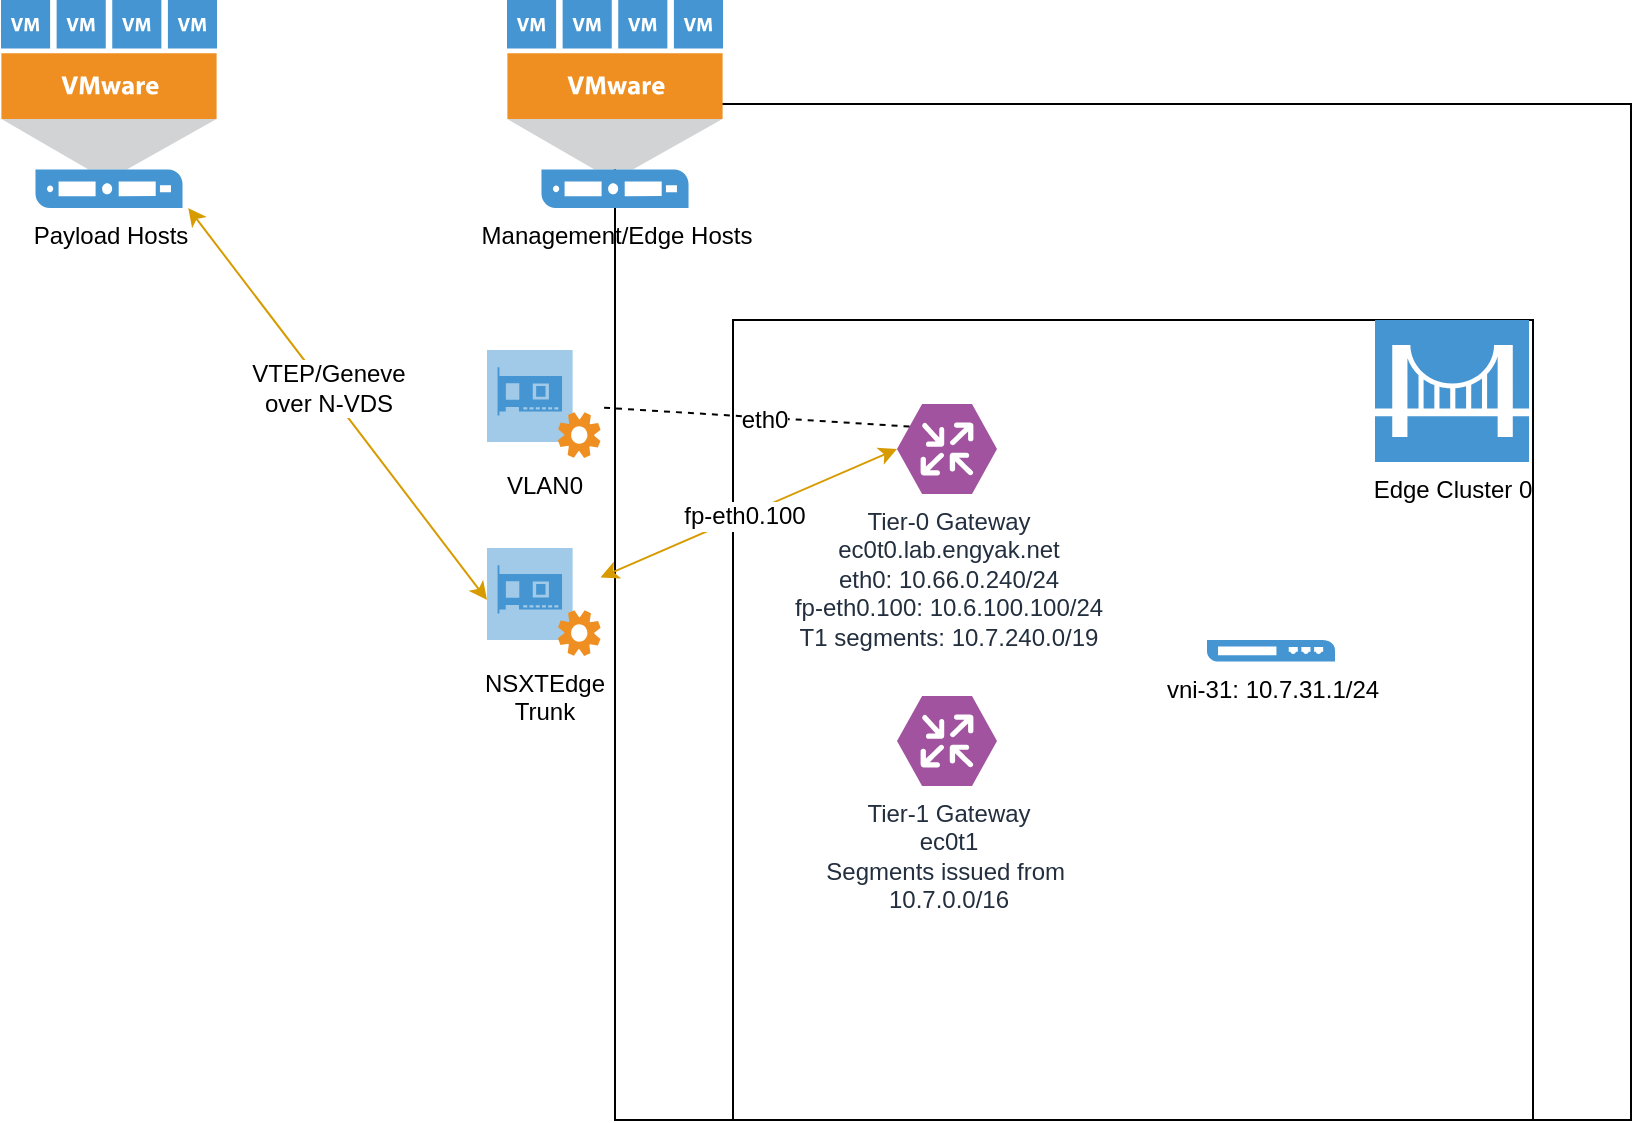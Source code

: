 <mxfile version="12.0.0" type="github" pages="1"><diagram id="FNIcR9fjBC2Dy_3v2Vb6" name="Page-1"><mxGraphModel dx="2574" dy="1372" grid="1" gridSize="10" guides="1" tooltips="1" connect="1" arrows="1" fold="1" page="1" pageScale="1" pageWidth="1700" pageHeight="1100" math="0" shadow="0"><root><mxCell id="0"/><mxCell id="1" parent="0"/><mxCell id="_JCobZhkBYtW35_uWFu--4" value="" style="whiteSpace=wrap;html=1;aspect=fixed;" vertex="1" parent="1"><mxGeometry x="329.5" y="73" width="508" height="508" as="geometry"/></mxCell><mxCell id="_JCobZhkBYtW35_uWFu--1" value="Payload Hosts" style="pointerEvents=1;shadow=0;dashed=0;html=1;strokeColor=none;fillColor=#4495D1;labelPosition=center;verticalLabelPosition=bottom;verticalAlign=top;align=center;outlineConnect=0;shape=mxgraph.veeam.vmware_host;" vertex="1" parent="1"><mxGeometry x="22.5" y="21" width="108" height="104" as="geometry"/></mxCell><mxCell id="_JCobZhkBYtW35_uWFu--3" value="Management/Edge Hosts" style="pointerEvents=1;shadow=0;dashed=0;html=1;strokeColor=none;fillColor=#4495D1;labelPosition=center;verticalLabelPosition=bottom;verticalAlign=top;align=center;outlineConnect=0;shape=mxgraph.veeam.vmware_host;" vertex="1" parent="1"><mxGeometry x="275.5" y="21" width="108" height="104" as="geometry"/></mxCell><mxCell id="_JCobZhkBYtW35_uWFu--5" value="VLAN0" style="pointerEvents=1;shadow=0;dashed=0;html=1;strokeColor=none;fillColor=#4495D1;labelPosition=center;verticalLabelPosition=bottom;verticalAlign=top;align=center;outlineConnect=0;shape=mxgraph.veeam.2d.service_vnic;" vertex="1" parent="1"><mxGeometry x="265.5" y="196" width="56.8" height="54" as="geometry"/></mxCell><mxCell id="_JCobZhkBYtW35_uWFu--6" value="NSXTEdge&lt;br&gt;Trunk" style="pointerEvents=1;shadow=0;dashed=0;html=1;strokeColor=none;fillColor=#4495D1;labelPosition=center;verticalLabelPosition=bottom;verticalAlign=top;align=center;outlineConnect=0;shape=mxgraph.veeam.2d.service_vnic;" vertex="1" parent="1"><mxGeometry x="265.5" y="295" width="56.8" height="54" as="geometry"/></mxCell><mxCell id="_JCobZhkBYtW35_uWFu--7" value="" style="whiteSpace=wrap;html=1;aspect=fixed;" vertex="1" parent="1"><mxGeometry x="388.5" y="181" width="400" height="400" as="geometry"/></mxCell><mxCell id="_JCobZhkBYtW35_uWFu--8" value="Edge Cluster 0" style="pointerEvents=1;shadow=0;dashed=0;html=1;strokeColor=none;fillColor=#4495D1;labelPosition=center;verticalLabelPosition=bottom;verticalAlign=top;align=center;outlineConnect=0;shape=mxgraph.veeam.2d.cloud_gateway;" vertex="1" parent="1"><mxGeometry x="709.5" y="181" width="77" height="71" as="geometry"/></mxCell><mxCell id="_JCobZhkBYtW35_uWFu--9" value="vni-31: 10.7.31.1/24" style="pointerEvents=1;shadow=0;dashed=0;html=1;strokeColor=none;fillColor=#4495D1;labelPosition=center;verticalLabelPosition=bottom;verticalAlign=top;align=center;outlineConnect=0;shape=mxgraph.veeam.2d.switch;" vertex="1" parent="1"><mxGeometry x="625.5" y="341" width="64" height="10.8" as="geometry"/></mxCell><mxCell id="_JCobZhkBYtW35_uWFu--13" value="&lt;span style=&quot;color: rgb(35 , 47 , 62)&quot;&gt;Tier-0 Gateway&lt;/span&gt;&lt;br style=&quot;color: rgb(35 , 47 , 62)&quot;&gt;&lt;span style=&quot;color: rgb(35 , 47 , 62)&quot;&gt;ec0t0.lab.engyak.net&lt;/span&gt;&lt;br style=&quot;color: rgb(35 , 47 , 62)&quot;&gt;&lt;span style=&quot;color: rgb(35 , 47 , 62)&quot;&gt;eth0: 10.66.0.240/24&lt;/span&gt;&lt;br style=&quot;color: rgb(35 , 47 , 62)&quot;&gt;&lt;span style=&quot;color: rgb(35 , 47 , 62)&quot;&gt;fp-eth0.100: 10.6.100.100/24&lt;/span&gt;&lt;br style=&quot;color: rgb(35 , 47 , 62)&quot;&gt;&lt;span style=&quot;color: rgb(35 , 47 , 62)&quot;&gt;T1 segments: 10.7.240.0/19&lt;/span&gt;" style="verticalLabelPosition=bottom;html=1;fillColor=#A153A0;verticalAlign=top;pointerEvents=1;align=center;points=[[0.25,0,0],[0.5,0,0],[0.75,0,0],[1,0.5,0],[0.75,1,0],[0.5,1,0],[0.25,1,0],[0,0.5,0],[0.125,0.25,0],[0.125,0.75,0],[0.875,0.25,0],[0.875,0.75,0]];shape=mxgraph.cisco_safe.design.router;" vertex="1" parent="1"><mxGeometry x="470.5" y="223" width="50" height="45" as="geometry"/></mxCell><mxCell id="_JCobZhkBYtW35_uWFu--16" value="&lt;span style=&quot;color: rgb(35 , 47 , 62)&quot;&gt;Tier-1 Gateway&lt;/span&gt;&lt;br style=&quot;color: rgb(35 , 47 , 62)&quot;&gt;&lt;span style=&quot;color: rgb(35 , 47 , 62)&quot;&gt;ec0t1&lt;/span&gt;&lt;br style=&quot;color: rgb(35 , 47 , 62)&quot;&gt;&lt;span style=&quot;color: rgb(35 , 47 , 62)&quot;&gt;Segments issued from&amp;nbsp;&lt;/span&gt;&lt;br style=&quot;color: rgb(35 , 47 , 62)&quot;&gt;&lt;span style=&quot;color: rgb(35 , 47 , 62)&quot;&gt;10.7.0.0/16&lt;/span&gt;" style="verticalLabelPosition=bottom;html=1;fillColor=#A153A0;verticalAlign=top;pointerEvents=1;align=center;points=[[0.25,0,0],[0.5,0,0],[0.75,0,0],[1,0.5,0],[0.75,1,0],[0.5,1,0],[0.25,1,0],[0,0.5,0],[0.125,0.25,0],[0.125,0.75,0],[0.875,0.25,0],[0.875,0.75,0]];shape=mxgraph.cisco_safe.design.router;" vertex="1" parent="1"><mxGeometry x="470.5" y="369" width="50" height="45" as="geometry"/></mxCell><mxCell id="_JCobZhkBYtW35_uWFu--17" value="" style="endArrow=none;dashed=1;html=1;exitX=0.125;exitY=0.25;exitDx=0;exitDy=0;exitPerimeter=0;" edge="1" parent="1" source="_JCobZhkBYtW35_uWFu--13" target="_JCobZhkBYtW35_uWFu--5"><mxGeometry width="50" height="50" relative="1" as="geometry"><mxPoint x="65.5" y="581" as="sourcePoint"/><mxPoint x="115.5" y="531" as="targetPoint"/></mxGeometry></mxCell><mxCell id="_JCobZhkBYtW35_uWFu--18" value="eth0" style="text;html=1;resizable=0;points=[];align=center;verticalAlign=middle;labelBackgroundColor=#ffffff;" vertex="1" connectable="0" parent="_JCobZhkBYtW35_uWFu--17"><mxGeometry x="-0.049" y="1" relative="1" as="geometry"><mxPoint as="offset"/></mxGeometry></mxCell><mxCell id="_JCobZhkBYtW35_uWFu--19" value="" style="endArrow=classic;startArrow=classic;html=1;entryX=0;entryY=0.5;entryDx=0;entryDy=0;entryPerimeter=0;fillColor=#ffe6cc;strokeColor=#d79b00;" edge="1" parent="1" source="_JCobZhkBYtW35_uWFu--6" target="_JCobZhkBYtW35_uWFu--13"><mxGeometry width="50" height="50" relative="1" as="geometry"><mxPoint x="225.5" y="331" as="sourcePoint"/><mxPoint x="275.5" y="281" as="targetPoint"/></mxGeometry></mxCell><mxCell id="_JCobZhkBYtW35_uWFu--20" value="fp-eth0.100" style="text;html=1;resizable=0;points=[];align=center;verticalAlign=middle;labelBackgroundColor=#ffffff;" vertex="1" connectable="0" parent="_JCobZhkBYtW35_uWFu--19"><mxGeometry x="-0.043" relative="1" as="geometry"><mxPoint as="offset"/></mxGeometry></mxCell><mxCell id="_JCobZhkBYtW35_uWFu--21" value="" style="endArrow=classic;startArrow=classic;html=1;entryX=0;entryY=0.481;entryDx=0;entryDy=0;entryPerimeter=0;fillColor=#ffe6cc;strokeColor=#d79b00;" edge="1" parent="1" source="_JCobZhkBYtW35_uWFu--1" target="_JCobZhkBYtW35_uWFu--6"><mxGeometry width="50" height="50" relative="1" as="geometry"><mxPoint x="155.5" y="301" as="sourcePoint"/><mxPoint x="205.5" y="251" as="targetPoint"/></mxGeometry></mxCell><mxCell id="_JCobZhkBYtW35_uWFu--22" value="VTEP/Geneve&lt;br&gt;over N-VDS" style="text;html=1;resizable=0;points=[];align=center;verticalAlign=middle;labelBackgroundColor=#ffffff;" vertex="1" connectable="0" parent="_JCobZhkBYtW35_uWFu--21"><mxGeometry x="-0.084" y="1" relative="1" as="geometry"><mxPoint as="offset"/></mxGeometry></mxCell></root></mxGraphModel></diagram></mxfile>